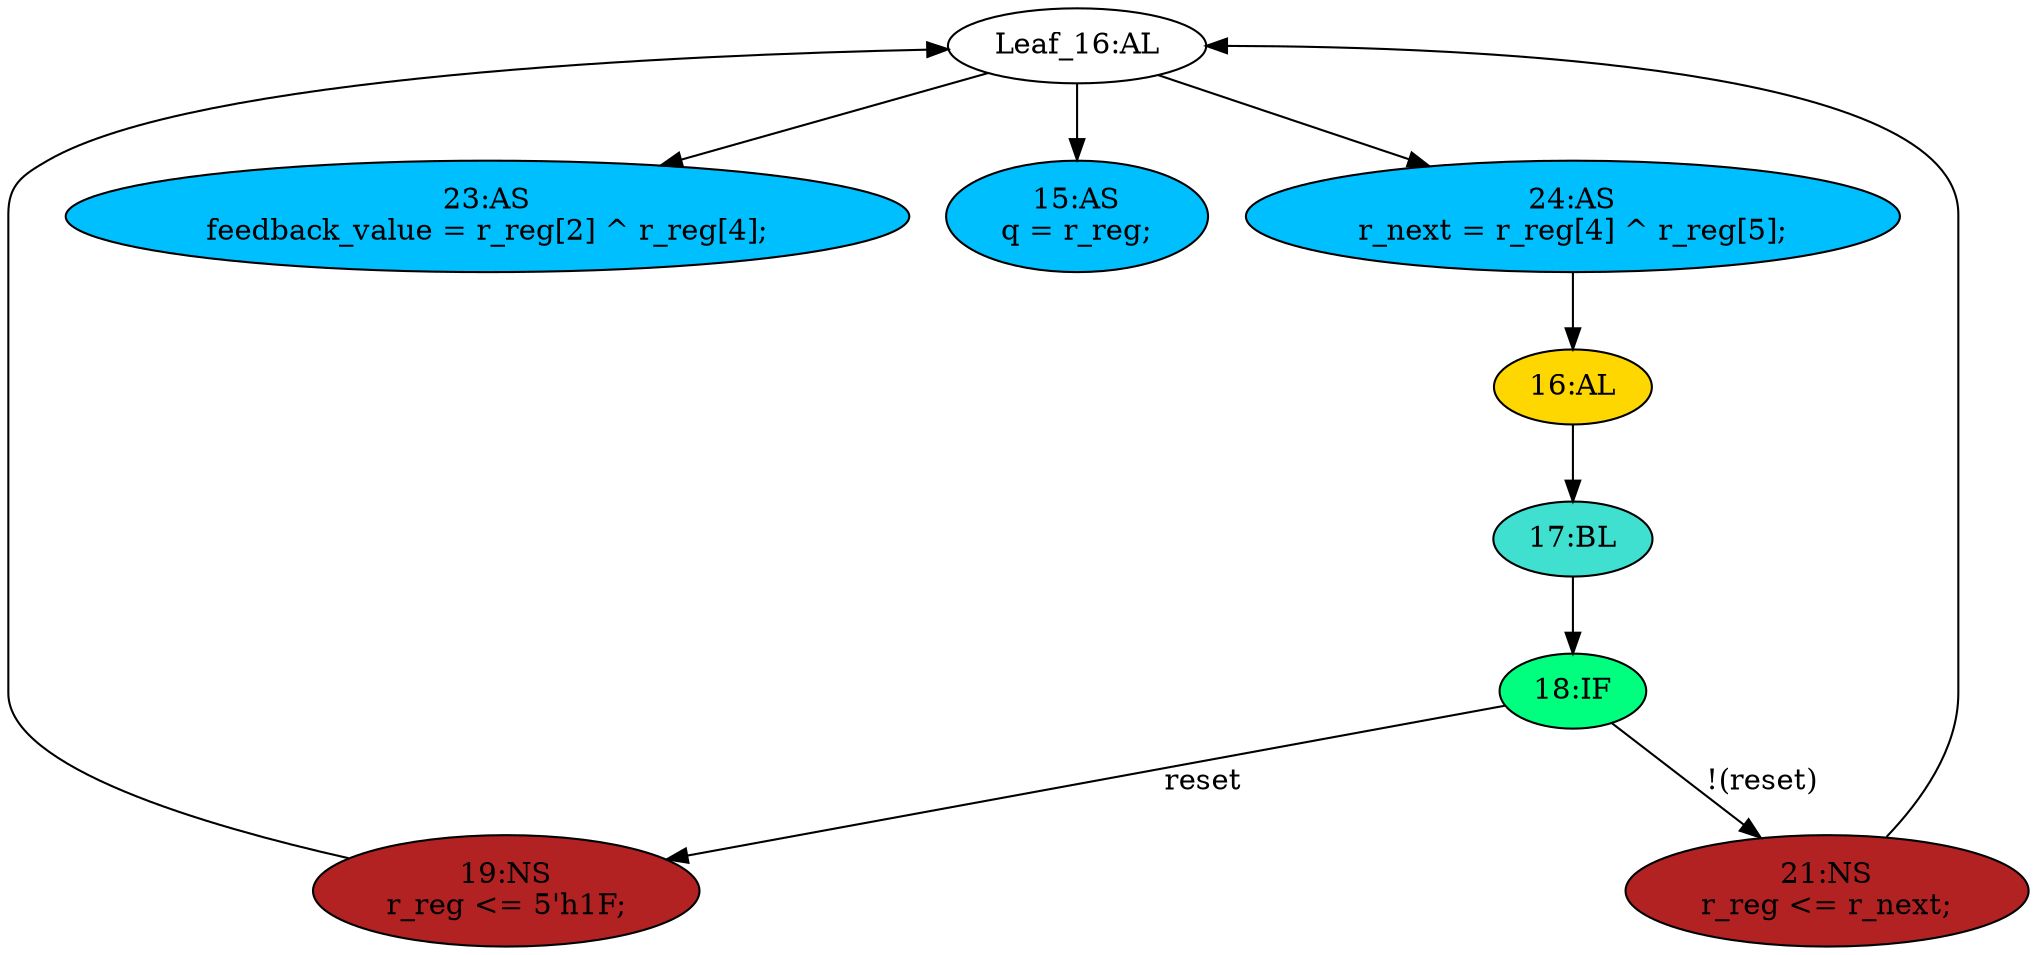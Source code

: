strict digraph "compose( ,  )" {
	node [label="\N"];
	"Leaf_16:AL"	[def_var="['r_reg']",
		label="Leaf_16:AL"];
	"24:AS"	[ast="<pyverilog.vparser.ast.Assign object at 0x7f2aa4f26090>",
		def_var="['r_next']",
		fillcolor=deepskyblue,
		label="24:AS
r_next = r_reg[4] ^ r_reg[5];",
		statements="[]",
		style=filled,
		typ=Assign,
		use_var="['r_reg', 'r_reg']"];
	"Leaf_16:AL" -> "24:AS";
	"23:AS"	[ast="<pyverilog.vparser.ast.Assign object at 0x7f2aa4f3dd10>",
		def_var="['feedback_value']",
		fillcolor=deepskyblue,
		label="23:AS
feedback_value = r_reg[2] ^ r_reg[4];",
		statements="[]",
		style=filled,
		typ=Assign,
		use_var="['r_reg', 'r_reg']"];
	"Leaf_16:AL" -> "23:AS";
	"15:AS"	[ast="<pyverilog.vparser.ast.Assign object at 0x7f2aa4ed6750>",
		def_var="['q']",
		fillcolor=deepskyblue,
		label="15:AS
q = r_reg;",
		statements="[]",
		style=filled,
		typ=Assign,
		use_var="['r_reg']"];
	"Leaf_16:AL" -> "15:AS";
	"16:AL"	[ast="<pyverilog.vparser.ast.Always object at 0x7f2aa4f234d0>",
		clk_sens=True,
		fillcolor=gold,
		label="16:AL",
		sens="['clk']",
		statements="[]",
		style=filled,
		typ=Always,
		use_var="['reset', 'r_next']"];
	"24:AS" -> "16:AL";
	"18:IF"	[ast="<pyverilog.vparser.ast.IfStatement object at 0x7f2aa4ecee90>",
		fillcolor=springgreen,
		label="18:IF",
		statements="[]",
		style=filled,
		typ=IfStatement];
	"19:NS"	[ast="<pyverilog.vparser.ast.NonblockingSubstitution object at 0x7f2aa4ece290>",
		fillcolor=firebrick,
		label="19:NS
r_reg <= 5'h1F;",
		statements="[<pyverilog.vparser.ast.NonblockingSubstitution object at 0x7f2aa4ece290>]",
		style=filled,
		typ=NonblockingSubstitution];
	"18:IF" -> "19:NS"	[cond="['reset']",
		label=reset,
		lineno=18];
	"21:NS"	[ast="<pyverilog.vparser.ast.NonblockingSubstitution object at 0x7f2aa4f31550>",
		fillcolor=firebrick,
		label="21:NS
r_reg <= r_next;",
		statements="[<pyverilog.vparser.ast.NonblockingSubstitution object at 0x7f2aa4f31550>]",
		style=filled,
		typ=NonblockingSubstitution];
	"18:IF" -> "21:NS"	[cond="['reset']",
		label="!(reset)",
		lineno=18];
	"19:NS" -> "Leaf_16:AL"	[cond="[]",
		lineno=None];
	"17:BL"	[ast="<pyverilog.vparser.ast.Block object at 0x7f2aa4f23610>",
		fillcolor=turquoise,
		label="17:BL",
		statements="[]",
		style=filled,
		typ=Block];
	"16:AL" -> "17:BL"	[cond="[]",
		lineno=None];
	"17:BL" -> "18:IF"	[cond="[]",
		lineno=None];
	"21:NS" -> "Leaf_16:AL"	[cond="[]",
		lineno=None];
}
